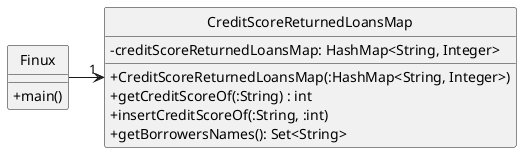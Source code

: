 @startuml
skinparam classAttributeIconSize 0
hide circle

class CreditScoreReturnedLoansMap {
    -creditScoreReturnedLoansMap: HashMap<String, Integer>
    +CreditScoreReturnedLoansMap(:HashMap<String, Integer>)
    +getCreditScoreOf(:String) : int
    +insertCreditScoreOf(:String, :int)
    +getBorrowersNames(): Set<String>
}


class Finux {
    +main()
}
Finux -> "1"CreditScoreReturnedLoansMap
@enduml